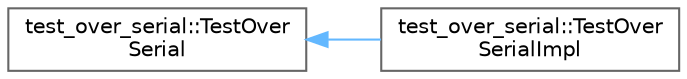 digraph "Graphical Class Hierarchy"
{
 // LATEX_PDF_SIZE
  bgcolor="transparent";
  edge [fontname=Helvetica,fontsize=10,labelfontname=Helvetica,labelfontsize=10];
  node [fontname=Helvetica,fontsize=10,shape=box,height=0.2,width=0.4];
  rankdir="LR";
  Node0 [id="Node000000",label="test_over_serial::TestOver\lSerial",height=0.2,width=0.4,color="grey40", fillcolor="white", style="filled",URL="$classtest__over__serial_1_1_test_over_serial.html",tooltip=" "];
  Node0 -> Node1 [id="edge595_Node000000_Node000001",dir="back",color="steelblue1",style="solid",tooltip=" "];
  Node1 [id="Node000001",label="test_over_serial::TestOver\lSerialImpl",height=0.2,width=0.4,color="grey40", fillcolor="white", style="filled",URL="$classtest__over__serial_1_1_test_over_serial_impl.html",tooltip=" "];
}
